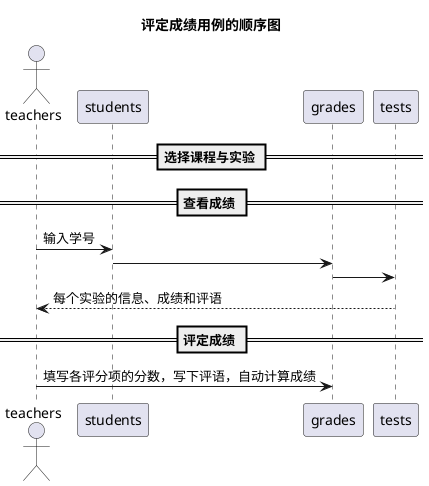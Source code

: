 @startuml
title 评定成绩用例的顺序图
actor teachers
== 选择课程与实验 ==
== 查看成绩 ==
teachers -> students : 输入学号
students -> grades
grades -> tests
tests --> teachers:每个实验的信息、成绩和评语
== 评定成绩 ==
teachers -> grades : 填写各评分项的分数，写下评语，自动计算成绩
@enduml
